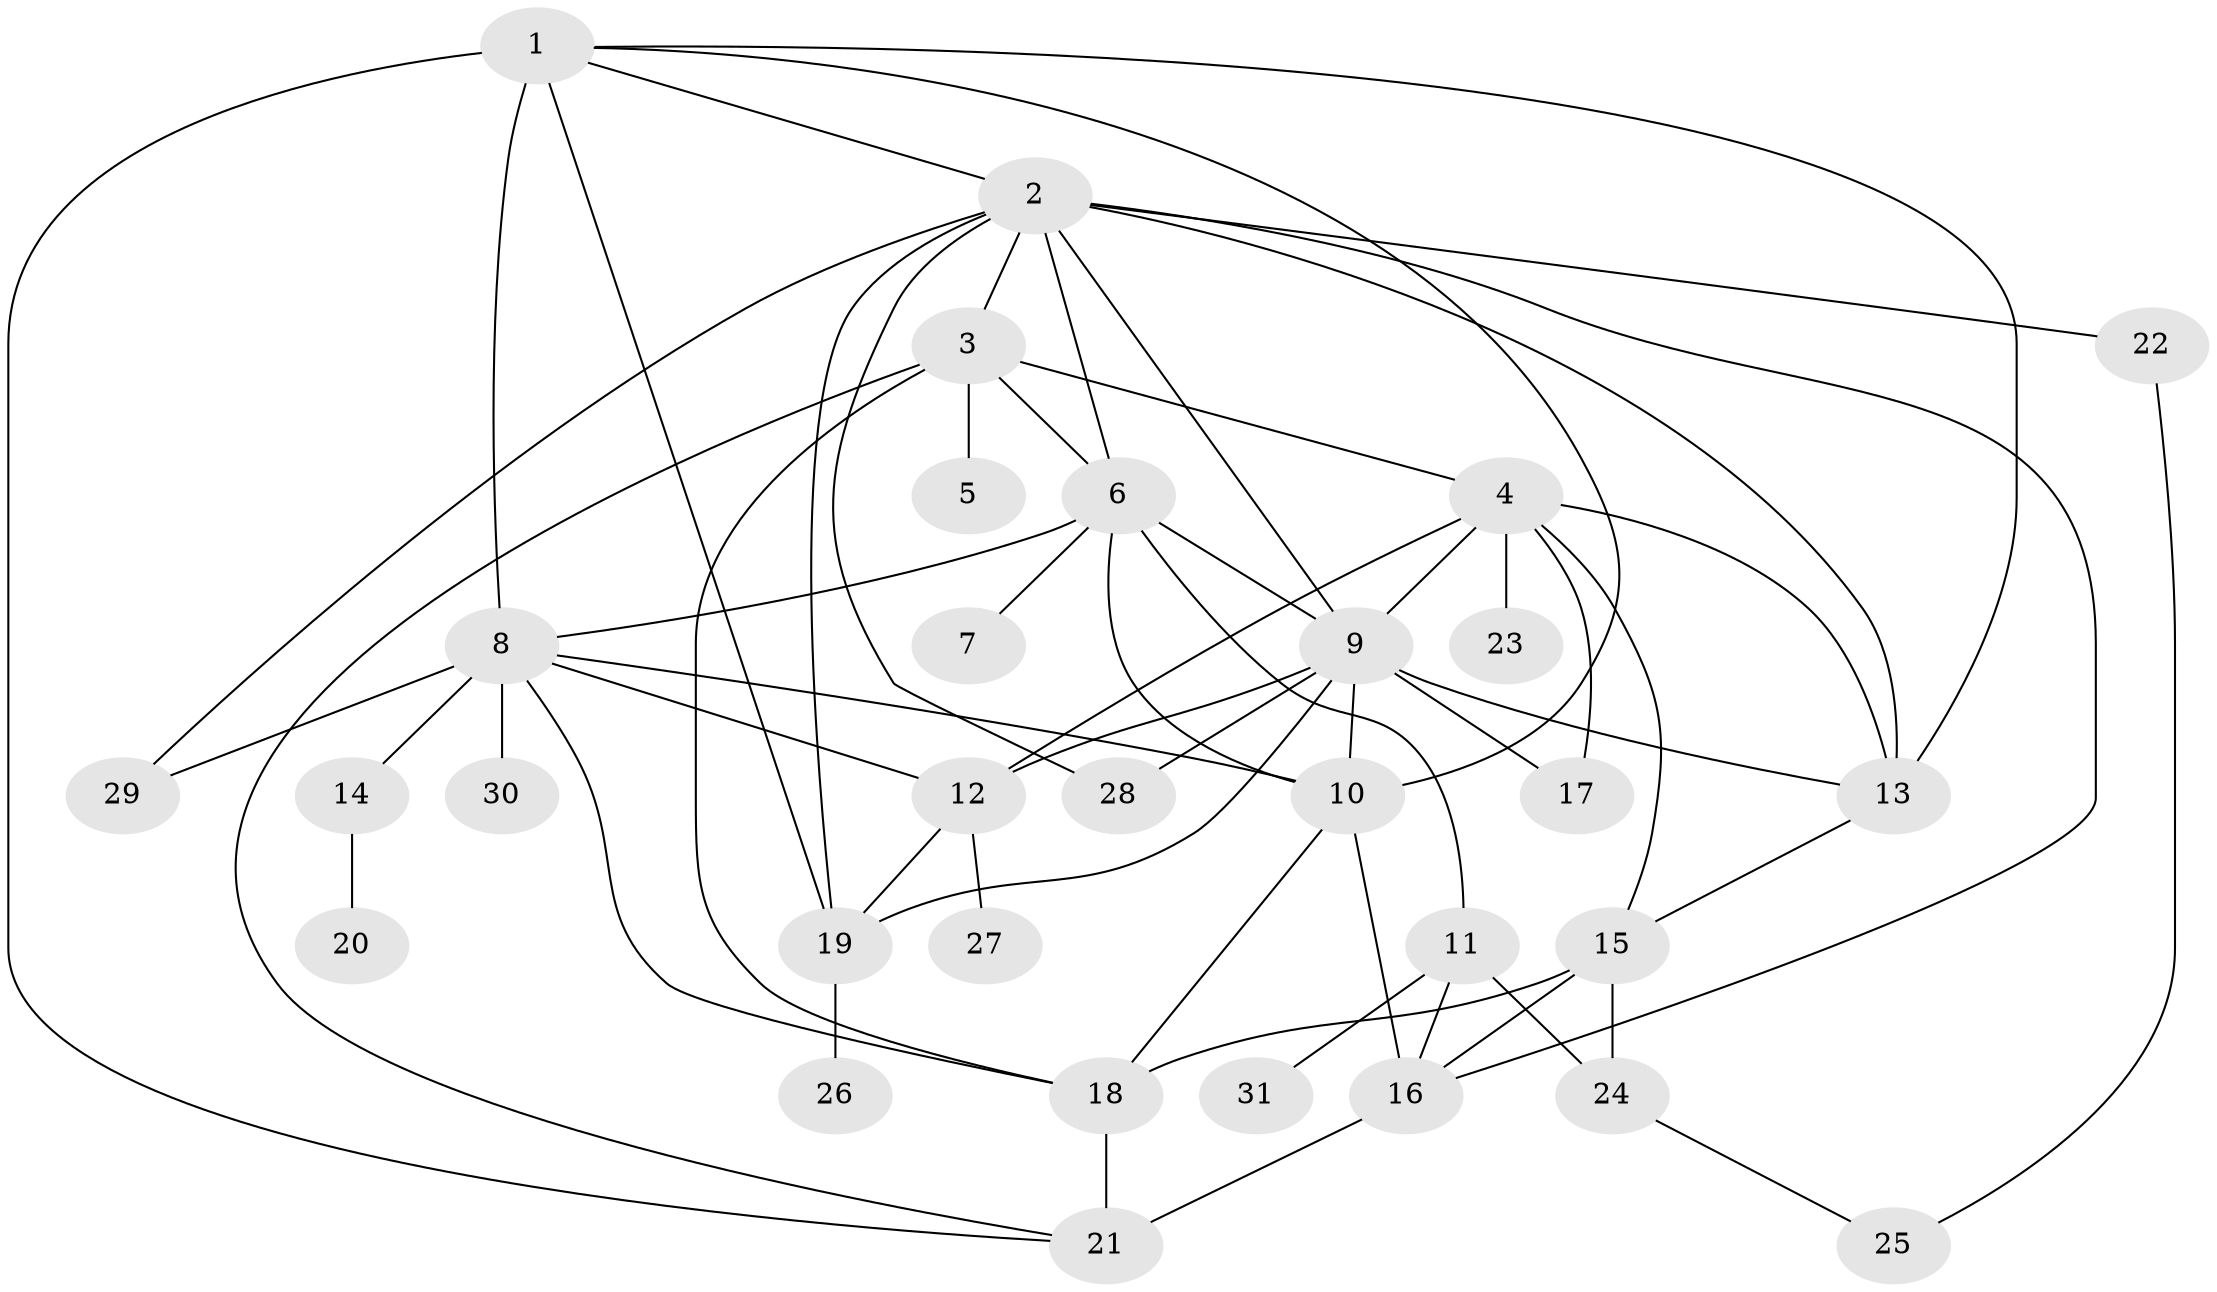 // original degree distribution, {8: 0.02666666666666667, 11: 0.013333333333333334, 10: 0.013333333333333334, 1: 0.4266666666666667, 9: 0.02666666666666667, 7: 0.04, 14: 0.013333333333333334, 5: 0.04, 3: 0.12, 6: 0.04, 4: 0.02666666666666667, 2: 0.21333333333333335}
// Generated by graph-tools (version 1.1) at 2025/50/03/04/25 22:50:25]
// undirected, 31 vertices, 60 edges
graph export_dot {
  node [color=gray90,style=filled];
  1;
  2;
  3;
  4;
  5;
  6;
  7;
  8;
  9;
  10;
  11;
  12;
  13;
  14;
  15;
  16;
  17;
  18;
  19;
  20;
  21;
  22;
  23;
  24;
  25;
  26;
  27;
  28;
  29;
  30;
  31;
  1 -- 2 [weight=1.0];
  1 -- 8 [weight=1.0];
  1 -- 10 [weight=1.0];
  1 -- 13 [weight=1.0];
  1 -- 19 [weight=1.0];
  1 -- 21 [weight=2.0];
  2 -- 3 [weight=1.0];
  2 -- 6 [weight=1.0];
  2 -- 9 [weight=1.0];
  2 -- 13 [weight=1.0];
  2 -- 16 [weight=1.0];
  2 -- 19 [weight=1.0];
  2 -- 22 [weight=1.0];
  2 -- 28 [weight=1.0];
  2 -- 29 [weight=1.0];
  3 -- 4 [weight=1.0];
  3 -- 5 [weight=2.0];
  3 -- 6 [weight=1.0];
  3 -- 18 [weight=1.0];
  3 -- 21 [weight=1.0];
  4 -- 9 [weight=2.0];
  4 -- 12 [weight=1.0];
  4 -- 13 [weight=1.0];
  4 -- 15 [weight=1.0];
  4 -- 17 [weight=1.0];
  4 -- 23 [weight=3.0];
  6 -- 7 [weight=4.0];
  6 -- 8 [weight=1.0];
  6 -- 9 [weight=1.0];
  6 -- 10 [weight=3.0];
  6 -- 11 [weight=1.0];
  8 -- 10 [weight=1.0];
  8 -- 12 [weight=2.0];
  8 -- 14 [weight=2.0];
  8 -- 18 [weight=1.0];
  8 -- 29 [weight=1.0];
  8 -- 30 [weight=1.0];
  9 -- 10 [weight=1.0];
  9 -- 12 [weight=1.0];
  9 -- 13 [weight=1.0];
  9 -- 17 [weight=5.0];
  9 -- 19 [weight=1.0];
  9 -- 28 [weight=1.0];
  10 -- 16 [weight=2.0];
  10 -- 18 [weight=2.0];
  11 -- 16 [weight=1.0];
  11 -- 24 [weight=1.0];
  11 -- 31 [weight=1.0];
  12 -- 19 [weight=1.0];
  12 -- 27 [weight=2.0];
  13 -- 15 [weight=1.0];
  14 -- 20 [weight=2.0];
  15 -- 16 [weight=1.0];
  15 -- 18 [weight=1.0];
  15 -- 24 [weight=1.0];
  16 -- 21 [weight=3.0];
  18 -- 21 [weight=1.0];
  19 -- 26 [weight=2.0];
  22 -- 25 [weight=1.0];
  24 -- 25 [weight=1.0];
}
